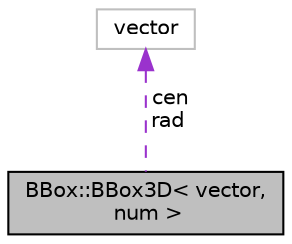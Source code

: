 digraph "BBox::BBox3D&lt; vector, num &gt;"
{
 // INTERACTIVE_SVG=YES
  edge [fontname="Helvetica",fontsize="10",labelfontname="Helvetica",labelfontsize="10"];
  node [fontname="Helvetica",fontsize="10",shape=record];
  Node1 [label="BBox::BBox3D\< vector,\l num \>",height=0.2,width=0.4,color="black", fillcolor="grey75", style="filled", fontcolor="black"];
  Node2 -> Node1 [dir="back",color="darkorchid3",fontsize="10",style="dashed",label=" cen\nrad" ,fontname="Helvetica"];
  Node2 [label="vector",height=0.2,width=0.4,color="grey75", fillcolor="white", style="filled"];
}

